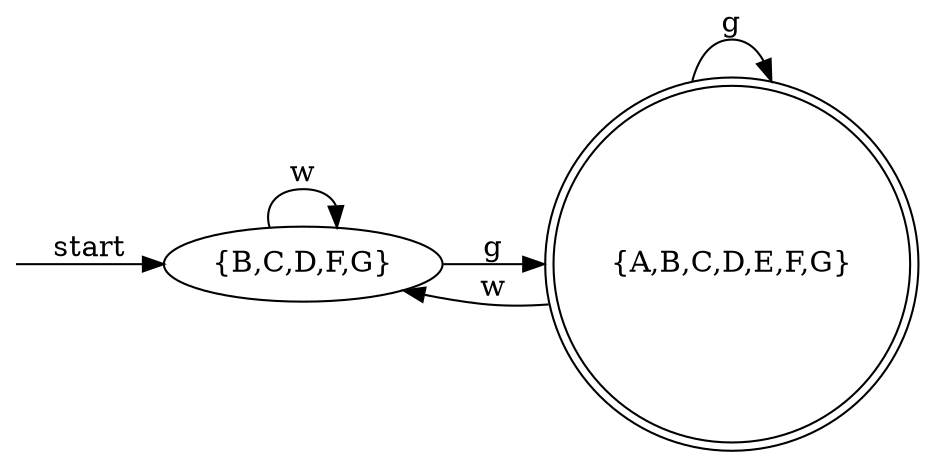 digraph dfa {
    rankdir = LR;
    __start [style = invis, shape = point];
    __start -> "{B,C,D,F,G}" [ label = "start" ];
    node [shape = doublecircle]; "{B,C,D,F,G}" "{A,B,C,D,E,F,G}"
    node [shape = circle];
    "{B,C,D,F,G}" -> "{A,B,C,D,E,F,G}" [ label = "g" ];
    "{B,C,D,F,G}" -> "{B,C,D,F,G}" [ label = "w" ];
    "{A,B,C,D,E,F,G}" -> "{A,B,C,D,E,F,G}" [ label = "g" ];
    "{A,B,C,D,E,F,G}" -> "{B,C,D,F,G}" [ label = "w" ];
}

